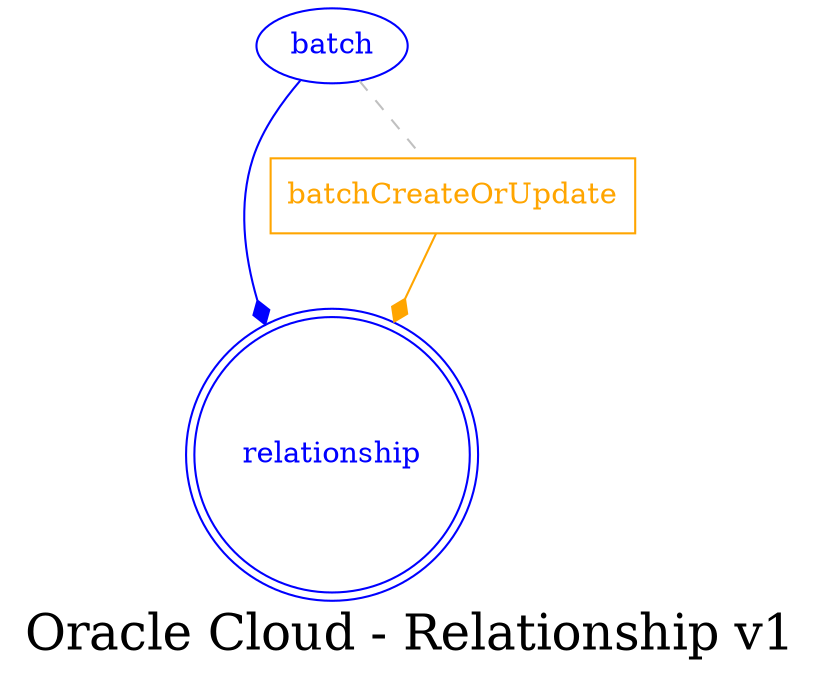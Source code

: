 digraph LexiconGraph {
graph[label="Oracle Cloud - Relationship v1", fontsize=24]
splines=true
"relationship" [color=blue, fontcolor=blue, shape=doublecircle]
"batchCreateOrUpdate" [color=orange, fontcolor=orange, shape=box]
"batchCreateOrUpdate" -> "relationship" [color=orange, fontcolor=orange, arrowhead=diamond, arrowtail=none]
"batch" -> "batchCreateOrUpdate" [color=grey, fontcolor=grey, arrowhead=none, arrowtail=none, style=dashed]
"batch" -> "relationship" [color=blue, fontcolor=blue, arrowhead=diamond, arrowtail=none]
"batch" [color=blue, fontcolor=blue, shape=ellipse]
}
